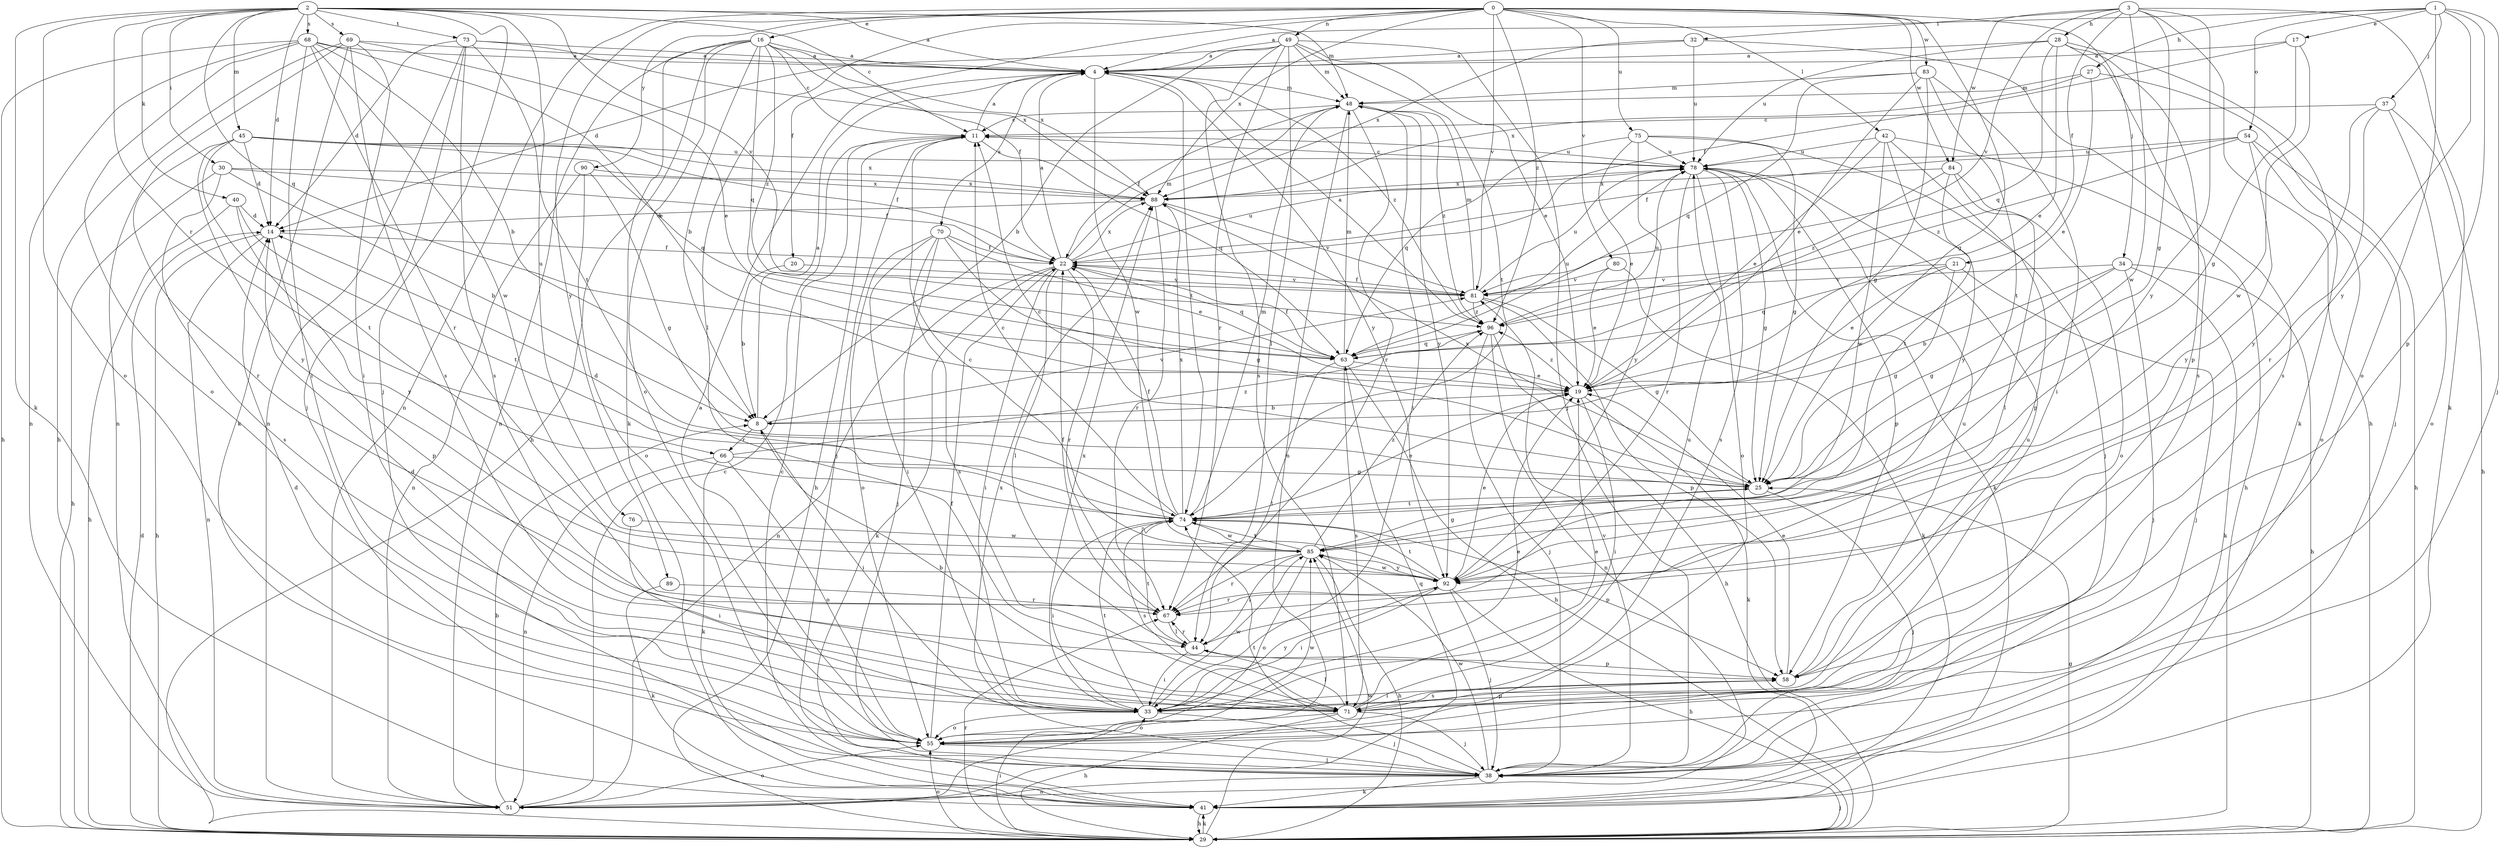 strict digraph  {
0;
1;
2;
3;
4;
8;
11;
14;
16;
17;
19;
20;
21;
22;
25;
27;
28;
29;
30;
32;
33;
34;
37;
38;
40;
41;
42;
44;
45;
48;
49;
51;
54;
55;
58;
63;
66;
67;
68;
69;
70;
71;
73;
74;
75;
76;
78;
80;
81;
83;
84;
85;
88;
89;
90;
92;
96;
0 -> 16  [label=e];
0 -> 20  [label=f];
0 -> 25  [label=g];
0 -> 34  [label=j];
0 -> 42  [label=l];
0 -> 44  [label=l];
0 -> 49  [label=n];
0 -> 51  [label=n];
0 -> 75  [label=u];
0 -> 80  [label=v];
0 -> 81  [label=v];
0 -> 83  [label=w];
0 -> 84  [label=w];
0 -> 88  [label=x];
0 -> 89  [label=y];
0 -> 90  [label=y];
0 -> 96  [label=z];
1 -> 4  [label=a];
1 -> 17  [label=e];
1 -> 27  [label=h];
1 -> 37  [label=j];
1 -> 38  [label=j];
1 -> 54  [label=o];
1 -> 55  [label=o];
1 -> 58  [label=p];
1 -> 92  [label=y];
2 -> 4  [label=a];
2 -> 11  [label=c];
2 -> 14  [label=d];
2 -> 30  [label=i];
2 -> 38  [label=j];
2 -> 40  [label=k];
2 -> 41  [label=k];
2 -> 45  [label=m];
2 -> 48  [label=m];
2 -> 55  [label=o];
2 -> 63  [label=q];
2 -> 66  [label=r];
2 -> 68  [label=s];
2 -> 69  [label=s];
2 -> 73  [label=t];
2 -> 76  [label=u];
2 -> 81  [label=v];
3 -> 21  [label=f];
3 -> 25  [label=g];
3 -> 28  [label=h];
3 -> 29  [label=h];
3 -> 32  [label=i];
3 -> 41  [label=k];
3 -> 81  [label=v];
3 -> 84  [label=w];
3 -> 85  [label=w];
3 -> 92  [label=y];
4 -> 48  [label=m];
4 -> 70  [label=s];
4 -> 74  [label=t];
4 -> 85  [label=w];
4 -> 92  [label=y];
4 -> 96  [label=z];
8 -> 4  [label=a];
8 -> 33  [label=i];
8 -> 66  [label=r];
8 -> 81  [label=v];
11 -> 4  [label=a];
11 -> 29  [label=h];
11 -> 38  [label=j];
11 -> 63  [label=q];
11 -> 78  [label=u];
14 -> 22  [label=f];
14 -> 29  [label=h];
14 -> 51  [label=n];
14 -> 58  [label=p];
16 -> 4  [label=a];
16 -> 8  [label=b];
16 -> 11  [label=c];
16 -> 22  [label=f];
16 -> 29  [label=h];
16 -> 41  [label=k];
16 -> 51  [label=n];
16 -> 55  [label=o];
16 -> 63  [label=q];
16 -> 88  [label=x];
16 -> 96  [label=z];
17 -> 4  [label=a];
17 -> 22  [label=f];
17 -> 25  [label=g];
17 -> 85  [label=w];
19 -> 8  [label=b];
19 -> 33  [label=i];
19 -> 41  [label=k];
19 -> 96  [label=z];
20 -> 8  [label=b];
20 -> 81  [label=v];
21 -> 19  [label=e];
21 -> 25  [label=g];
21 -> 38  [label=j];
21 -> 63  [label=q];
21 -> 81  [label=v];
22 -> 4  [label=a];
22 -> 33  [label=i];
22 -> 41  [label=k];
22 -> 44  [label=l];
22 -> 48  [label=m];
22 -> 51  [label=n];
22 -> 63  [label=q];
22 -> 67  [label=r];
22 -> 78  [label=u];
22 -> 81  [label=v];
22 -> 88  [label=x];
25 -> 11  [label=c];
25 -> 38  [label=j];
25 -> 74  [label=t];
25 -> 88  [label=x];
27 -> 19  [label=e];
27 -> 38  [label=j];
27 -> 48  [label=m];
27 -> 88  [label=x];
28 -> 4  [label=a];
28 -> 19  [label=e];
28 -> 41  [label=k];
28 -> 58  [label=p];
28 -> 63  [label=q];
28 -> 71  [label=s];
28 -> 78  [label=u];
29 -> 14  [label=d];
29 -> 25  [label=g];
29 -> 33  [label=i];
29 -> 38  [label=j];
29 -> 41  [label=k];
29 -> 55  [label=o];
29 -> 67  [label=r];
29 -> 85  [label=w];
30 -> 8  [label=b];
30 -> 22  [label=f];
30 -> 29  [label=h];
30 -> 71  [label=s];
30 -> 88  [label=x];
32 -> 4  [label=a];
32 -> 71  [label=s];
32 -> 78  [label=u];
32 -> 88  [label=x];
33 -> 19  [label=e];
33 -> 38  [label=j];
33 -> 55  [label=o];
33 -> 74  [label=t];
33 -> 78  [label=u];
33 -> 85  [label=w];
33 -> 88  [label=x];
33 -> 92  [label=y];
34 -> 8  [label=b];
34 -> 25  [label=g];
34 -> 29  [label=h];
34 -> 38  [label=j];
34 -> 41  [label=k];
34 -> 81  [label=v];
37 -> 11  [label=c];
37 -> 29  [label=h];
37 -> 55  [label=o];
37 -> 67  [label=r];
37 -> 92  [label=y];
38 -> 41  [label=k];
38 -> 51  [label=n];
38 -> 74  [label=t];
38 -> 81  [label=v];
38 -> 85  [label=w];
38 -> 88  [label=x];
40 -> 14  [label=d];
40 -> 29  [label=h];
40 -> 74  [label=t];
40 -> 92  [label=y];
41 -> 11  [label=c];
41 -> 29  [label=h];
42 -> 19  [label=e];
42 -> 29  [label=h];
42 -> 58  [label=p];
42 -> 78  [label=u];
42 -> 85  [label=w];
42 -> 92  [label=y];
44 -> 33  [label=i];
44 -> 58  [label=p];
44 -> 67  [label=r];
44 -> 74  [label=t];
45 -> 14  [label=d];
45 -> 22  [label=f];
45 -> 63  [label=q];
45 -> 67  [label=r];
45 -> 74  [label=t];
45 -> 78  [label=u];
45 -> 88  [label=x];
45 -> 92  [label=y];
48 -> 11  [label=c];
48 -> 22  [label=f];
48 -> 33  [label=i];
48 -> 51  [label=n];
48 -> 67  [label=r];
48 -> 92  [label=y];
48 -> 96  [label=z];
49 -> 4  [label=a];
49 -> 8  [label=b];
49 -> 14  [label=d];
49 -> 19  [label=e];
49 -> 38  [label=j];
49 -> 44  [label=l];
49 -> 48  [label=m];
49 -> 67  [label=r];
49 -> 71  [label=s];
49 -> 74  [label=t];
51 -> 8  [label=b];
51 -> 11  [label=c];
51 -> 55  [label=o];
51 -> 63  [label=q];
54 -> 22  [label=f];
54 -> 29  [label=h];
54 -> 55  [label=o];
54 -> 78  [label=u];
54 -> 92  [label=y];
54 -> 96  [label=z];
55 -> 4  [label=a];
55 -> 14  [label=d];
55 -> 22  [label=f];
55 -> 38  [label=j];
55 -> 85  [label=w];
58 -> 19  [label=e];
58 -> 33  [label=i];
58 -> 71  [label=s];
58 -> 78  [label=u];
63 -> 19  [label=e];
63 -> 22  [label=f];
63 -> 29  [label=h];
63 -> 44  [label=l];
63 -> 48  [label=m];
63 -> 71  [label=s];
63 -> 78  [label=u];
66 -> 25  [label=g];
66 -> 41  [label=k];
66 -> 51  [label=n];
66 -> 55  [label=o];
66 -> 96  [label=z];
67 -> 22  [label=f];
67 -> 44  [label=l];
68 -> 4  [label=a];
68 -> 8  [label=b];
68 -> 19  [label=e];
68 -> 29  [label=h];
68 -> 33  [label=i];
68 -> 51  [label=n];
68 -> 55  [label=o];
68 -> 67  [label=r];
68 -> 85  [label=w];
69 -> 4  [label=a];
69 -> 19  [label=e];
69 -> 29  [label=h];
69 -> 33  [label=i];
69 -> 41  [label=k];
69 -> 51  [label=n];
69 -> 71  [label=s];
70 -> 19  [label=e];
70 -> 22  [label=f];
70 -> 25  [label=g];
70 -> 33  [label=i];
70 -> 38  [label=j];
70 -> 55  [label=o];
70 -> 71  [label=s];
71 -> 8  [label=b];
71 -> 14  [label=d];
71 -> 19  [label=e];
71 -> 29  [label=h];
71 -> 38  [label=j];
71 -> 44  [label=l];
71 -> 55  [label=o];
71 -> 58  [label=p];
71 -> 78  [label=u];
73 -> 4  [label=a];
73 -> 14  [label=d];
73 -> 38  [label=j];
73 -> 51  [label=n];
73 -> 71  [label=s];
73 -> 74  [label=t];
73 -> 88  [label=x];
74 -> 11  [label=c];
74 -> 14  [label=d];
74 -> 19  [label=e];
74 -> 22  [label=f];
74 -> 33  [label=i];
74 -> 48  [label=m];
74 -> 58  [label=p];
74 -> 71  [label=s];
74 -> 85  [label=w];
74 -> 88  [label=x];
75 -> 19  [label=e];
75 -> 25  [label=g];
75 -> 38  [label=j];
75 -> 63  [label=q];
75 -> 78  [label=u];
75 -> 92  [label=y];
76 -> 33  [label=i];
76 -> 85  [label=w];
78 -> 11  [label=c];
78 -> 25  [label=g];
78 -> 41  [label=k];
78 -> 55  [label=o];
78 -> 58  [label=p];
78 -> 67  [label=r];
78 -> 71  [label=s];
78 -> 88  [label=x];
80 -> 19  [label=e];
80 -> 41  [label=k];
80 -> 81  [label=v];
81 -> 22  [label=f];
81 -> 25  [label=g];
81 -> 48  [label=m];
81 -> 58  [label=p];
81 -> 78  [label=u];
81 -> 96  [label=z];
83 -> 19  [label=e];
83 -> 25  [label=g];
83 -> 33  [label=i];
83 -> 48  [label=m];
83 -> 63  [label=q];
83 -> 74  [label=t];
84 -> 44  [label=l];
84 -> 55  [label=o];
84 -> 74  [label=t];
84 -> 88  [label=x];
84 -> 96  [label=z];
85 -> 25  [label=g];
85 -> 29  [label=h];
85 -> 44  [label=l];
85 -> 55  [label=o];
85 -> 67  [label=r];
85 -> 74  [label=t];
85 -> 92  [label=y];
85 -> 96  [label=z];
88 -> 14  [label=d];
88 -> 67  [label=r];
88 -> 81  [label=v];
89 -> 41  [label=k];
89 -> 67  [label=r];
90 -> 25  [label=g];
90 -> 51  [label=n];
90 -> 55  [label=o];
90 -> 88  [label=x];
92 -> 11  [label=c];
92 -> 19  [label=e];
92 -> 29  [label=h];
92 -> 33  [label=i];
92 -> 38  [label=j];
92 -> 67  [label=r];
92 -> 74  [label=t];
92 -> 85  [label=w];
96 -> 4  [label=a];
96 -> 29  [label=h];
96 -> 38  [label=j];
96 -> 51  [label=n];
96 -> 63  [label=q];
96 -> 78  [label=u];
}
